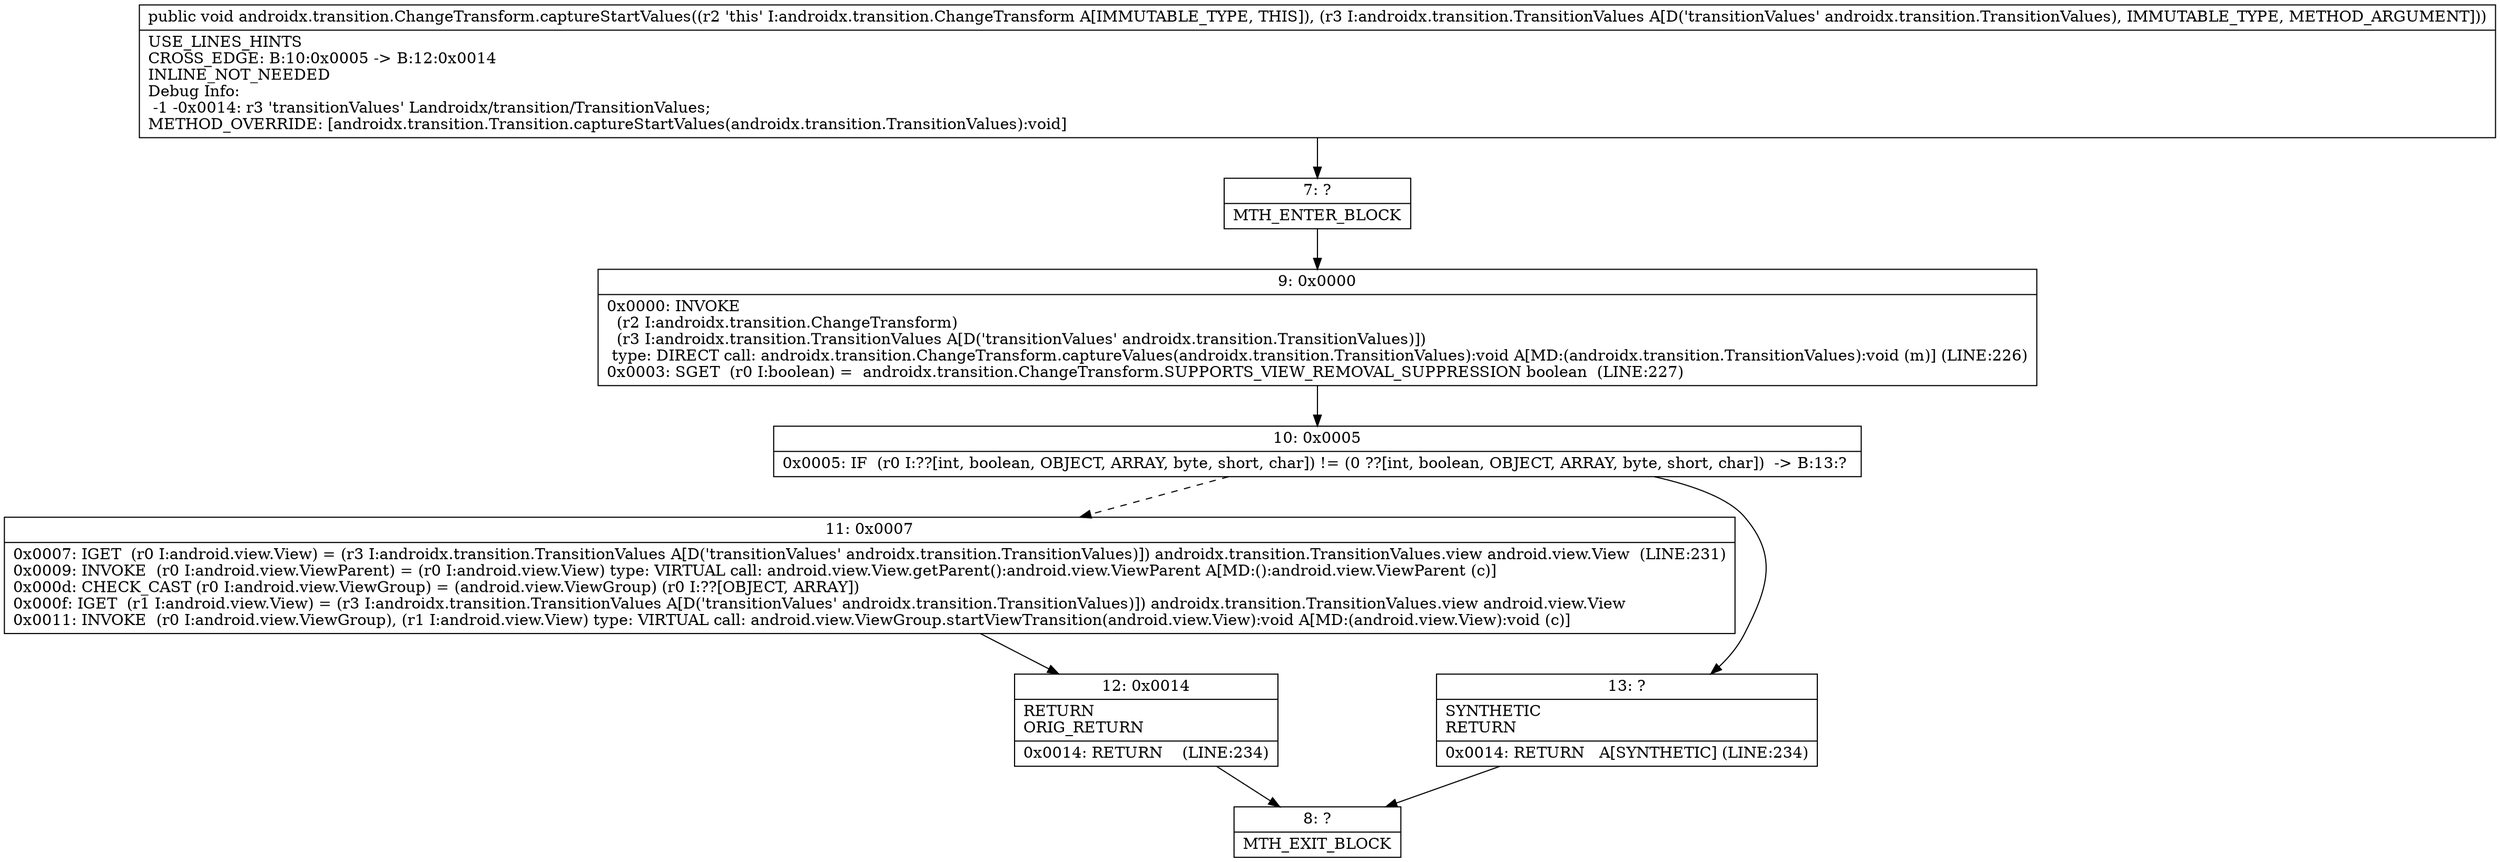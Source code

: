 digraph "CFG forandroidx.transition.ChangeTransform.captureStartValues(Landroidx\/transition\/TransitionValues;)V" {
Node_7 [shape=record,label="{7\:\ ?|MTH_ENTER_BLOCK\l}"];
Node_9 [shape=record,label="{9\:\ 0x0000|0x0000: INVOKE  \l  (r2 I:androidx.transition.ChangeTransform)\l  (r3 I:androidx.transition.TransitionValues A[D('transitionValues' androidx.transition.TransitionValues)])\l type: DIRECT call: androidx.transition.ChangeTransform.captureValues(androidx.transition.TransitionValues):void A[MD:(androidx.transition.TransitionValues):void (m)] (LINE:226)\l0x0003: SGET  (r0 I:boolean) =  androidx.transition.ChangeTransform.SUPPORTS_VIEW_REMOVAL_SUPPRESSION boolean  (LINE:227)\l}"];
Node_10 [shape=record,label="{10\:\ 0x0005|0x0005: IF  (r0 I:??[int, boolean, OBJECT, ARRAY, byte, short, char]) != (0 ??[int, boolean, OBJECT, ARRAY, byte, short, char])  \-\> B:13:? \l}"];
Node_11 [shape=record,label="{11\:\ 0x0007|0x0007: IGET  (r0 I:android.view.View) = (r3 I:androidx.transition.TransitionValues A[D('transitionValues' androidx.transition.TransitionValues)]) androidx.transition.TransitionValues.view android.view.View  (LINE:231)\l0x0009: INVOKE  (r0 I:android.view.ViewParent) = (r0 I:android.view.View) type: VIRTUAL call: android.view.View.getParent():android.view.ViewParent A[MD:():android.view.ViewParent (c)]\l0x000d: CHECK_CAST (r0 I:android.view.ViewGroup) = (android.view.ViewGroup) (r0 I:??[OBJECT, ARRAY]) \l0x000f: IGET  (r1 I:android.view.View) = (r3 I:androidx.transition.TransitionValues A[D('transitionValues' androidx.transition.TransitionValues)]) androidx.transition.TransitionValues.view android.view.View \l0x0011: INVOKE  (r0 I:android.view.ViewGroup), (r1 I:android.view.View) type: VIRTUAL call: android.view.ViewGroup.startViewTransition(android.view.View):void A[MD:(android.view.View):void (c)]\l}"];
Node_12 [shape=record,label="{12\:\ 0x0014|RETURN\lORIG_RETURN\l|0x0014: RETURN    (LINE:234)\l}"];
Node_8 [shape=record,label="{8\:\ ?|MTH_EXIT_BLOCK\l}"];
Node_13 [shape=record,label="{13\:\ ?|SYNTHETIC\lRETURN\l|0x0014: RETURN   A[SYNTHETIC] (LINE:234)\l}"];
MethodNode[shape=record,label="{public void androidx.transition.ChangeTransform.captureStartValues((r2 'this' I:androidx.transition.ChangeTransform A[IMMUTABLE_TYPE, THIS]), (r3 I:androidx.transition.TransitionValues A[D('transitionValues' androidx.transition.TransitionValues), IMMUTABLE_TYPE, METHOD_ARGUMENT]))  | USE_LINES_HINTS\lCROSS_EDGE: B:10:0x0005 \-\> B:12:0x0014\lINLINE_NOT_NEEDED\lDebug Info:\l  \-1 \-0x0014: r3 'transitionValues' Landroidx\/transition\/TransitionValues;\lMETHOD_OVERRIDE: [androidx.transition.Transition.captureStartValues(androidx.transition.TransitionValues):void]\l}"];
MethodNode -> Node_7;Node_7 -> Node_9;
Node_9 -> Node_10;
Node_10 -> Node_11[style=dashed];
Node_10 -> Node_13;
Node_11 -> Node_12;
Node_12 -> Node_8;
Node_13 -> Node_8;
}

